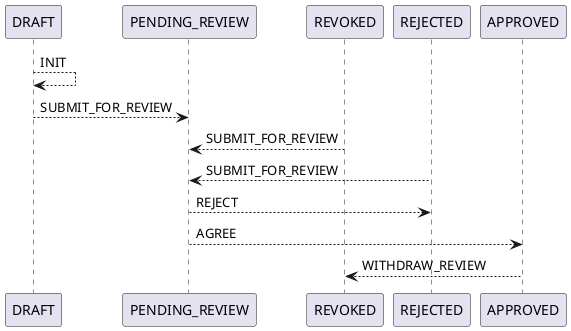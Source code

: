 @startuml
DRAFT --> DRAFT : INIT
DRAFT --> PENDING_REVIEW : SUBMIT_FOR_REVIEW
REVOKED --> PENDING_REVIEW : SUBMIT_FOR_REVIEW
REJECTED --> PENDING_REVIEW : SUBMIT_FOR_REVIEW
PENDING_REVIEW --> REJECTED : REJECT
PENDING_REVIEW --> APPROVED : AGREE
APPROVED --> REVOKED : WITHDRAW_REVIEW
@enduml